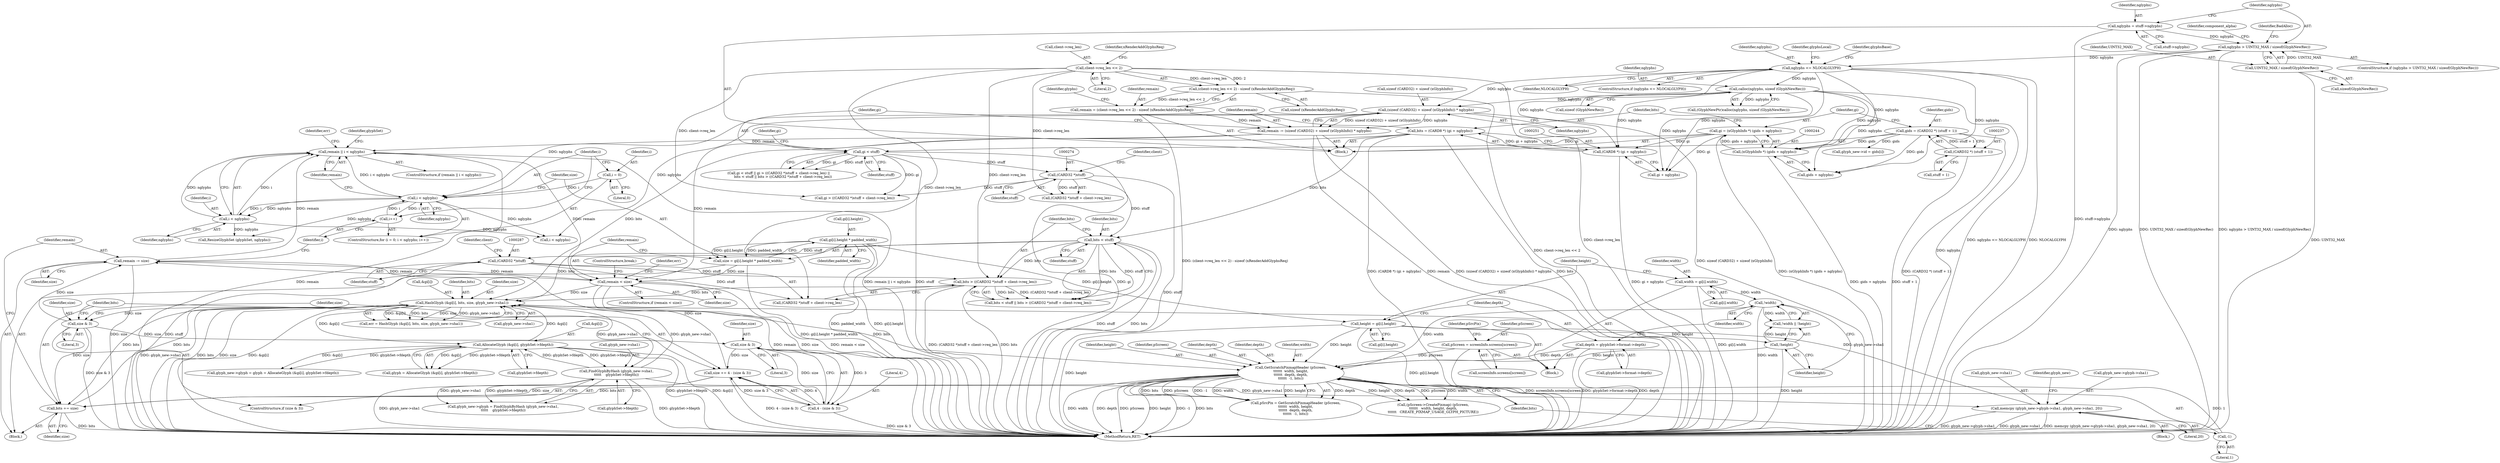 digraph "0_xserver_5725849a1b427cd4a72b84e57f211edb35838718@API" {
"1000601" [label="(Call,remain || i < nglyphs)"];
"1000597" [label="(Call,remain -= size)"];
"1000587" [label="(Call,size += 4 - (size & 3))"];
"1000589" [label="(Call,4 - (size & 3))"];
"1000591" [label="(Call,size & 3)"];
"1000584" [label="(Call,size & 3)"];
"1000324" [label="(Call,HashGlyph (&gi[i], bits, size, glyph_new->sha1))"];
"1000378" [label="(Call,AllocateGlyph (&gi[i], glyphSet->fdepth))"];
"1000341" [label="(Call,FindGlyphByHash (glyph_new->sha1,\n\t\t\t\t\t    glyphSet->fdepth))"];
"1000280" [label="(Call,bits < stuff)"];
"1000248" [label="(Call,bits = (CARD8 *) (gi + nglyphs))"];
"1000250" [label="(Call,(CARD8 *) (gi + nglyphs))"];
"1000241" [label="(Call,gi = (xGlyphInfo *) (gids + nglyphs))"];
"1000243" [label="(Call,(xGlyphInfo *) (gids + nglyphs))"];
"1000234" [label="(Call,gids = (CARD32 *) (stuff + 1))"];
"1000236" [label="(Call,(CARD32 *) (stuff + 1))"];
"1000194" [label="(Call,nglyphs <= NLOCALGLYPH)"];
"1000177" [label="(Call,nglyphs > UINT32_MAX / sizeof(GlyphNewRec))"];
"1000171" [label="(Call,nglyphs = stuff->nglyphs)"];
"1000179" [label="(Call,UINT32_MAX / sizeof(GlyphNewRec))"];
"1000212" [label="(Call,calloc(nglyphs, sizeof (GlyphNewRec)))"];
"1000273" [label="(Call,(CARD32 *)stuff)"];
"1000266" [label="(Call,gi < stuff)"];
"1000283" [label="(Call,bits > ((CARD32 *)stuff + client->req_len))"];
"1000286" [label="(Call,(CARD32 *)stuff)"];
"1000224" [label="(Call,client->req_len << 2)"];
"1000594" [label="(Call,bits += size)"];
"1000448" [label="(Call,GetScratchPixmapHeader (pScreen,\n\t\t\t\t\t\t  width, height,\n\t\t\t\t\t\t  depth, depth,\n\t\t\t\t\t\t  -1, bits))"];
"1000439" [label="(Call,pScreen = screenInfo.screens[screen])"];
"1000434" [label="(Call,!width)"];
"1000407" [label="(Call,width = gi[i].width)"];
"1000436" [label="(Call,!height)"];
"1000415" [label="(Call,height = gi[i].height)"];
"1000310" [label="(Call,gi[i].height * padded_width)"];
"1000423" [label="(Call,depth = glyphSet->format->depth)"];
"1000454" [label="(Call,-1)"];
"1000318" [label="(Call,remain < size)"];
"1000255" [label="(Call,remain -= (sizeof (CARD32) + sizeof (xGlyphInfo)) * nglyphs)"];
"1000257" [label="(Call,(sizeof (CARD32) + sizeof (xGlyphInfo)) * nglyphs)"];
"1000221" [label="(Call,remain = (client->req_len << 2) - sizeof (xRenderAddGlyphsReq))"];
"1000223" [label="(Call,(client->req_len << 2) - sizeof (xRenderAddGlyphsReq))"];
"1000308" [label="(Call,size = gi[i].height * padded_width)"];
"1000566" [label="(Call,memcpy (glyph_new->glyph->sha1, glyph_new->sha1, 20))"];
"1000301" [label="(Call,i < nglyphs)"];
"1000298" [label="(Call,i = 0)"];
"1000304" [label="(Call,i++)"];
"1000603" [label="(Call,i < nglyphs)"];
"1000258" [label="(Call,sizeof (CARD32) + sizeof (xGlyphInfo))"];
"1000424" [label="(Identifier,depth)"];
"1000172" [label="(Identifier,nglyphs)"];
"1000181" [label="(Call,sizeof(GlyphNewRec))"];
"1000415" [label="(Call,height = gi[i].height)"];
"1000228" [label="(Literal,2)"];
"1000408" [label="(Identifier,width)"];
"1000213" [label="(Identifier,nglyphs)"];
"1000249" [label="(Identifier,bits)"];
"1000171" [label="(Call,nglyphs = stuff->nglyphs)"];
"1000378" [label="(Call,AllocateGlyph (&gi[i], glyphSet->fdepth))"];
"1000298" [label="(Call,i = 0)"];
"1000290" [label="(Identifier,client)"];
"1000437" [label="(Identifier,height)"];
"1000594" [label="(Call,bits += size)"];
"1000376" [label="(Call,glyph = AllocateGlyph (&gi[i], glyphSet->fdepth))"];
"1000603" [label="(Call,i < nglyphs)"];
"1000212" [label="(Call,calloc(nglyphs, sizeof (GlyphNewRec)))"];
"1000224" [label="(Call,client->req_len << 2)"];
"1000590" [label="(Literal,4)"];
"1000263" [label="(Identifier,nglyphs)"];
"1000316" [label="(Identifier,padded_width)"];
"1000266" [label="(Call,gi < stuff)"];
"1000250" [label="(Call,(CARD8 *) (gi + nglyphs))"];
"1000186" [label="(Identifier,component_alpha)"];
"1000300" [label="(Literal,0)"];
"1000221" [label="(Call,remain = (client->req_len << 2) - sizeof (xRenderAddGlyphsReq))"];
"1000209" [label="(Identifier,glyphsBase)"];
"1000229" [label="(Call,sizeof (xRenderAddGlyphsReq))"];
"1000195" [label="(Identifier,nglyphs)"];
"1000319" [label="(Identifier,remain)"];
"1000105" [label="(Block,)"];
"1000252" [label="(Call,gi + nglyphs)"];
"1000598" [label="(Identifier,remain)"];
"1000282" [label="(Identifier,stuff)"];
"1000586" [label="(Literal,3)"];
"1000330" [label="(Identifier,size)"];
"1000599" [label="(Identifier,size)"];
"1000285" [label="(Call,(CARD32 *)stuff + client->req_len)"];
"1000238" [label="(Call,stuff + 1)"];
"1000271" [label="(Identifier,gi)"];
"1000435" [label="(Identifier,width)"];
"1000255" [label="(Call,remain -= (sizeof (CARD32) + sizeof (xGlyphInfo)) * nglyphs)"];
"1000223" [label="(Call,(client->req_len << 2) - sizeof (xRenderAddGlyphsReq))"];
"1000405" [label="(Block,)"];
"1000491" [label="(Call,(pScreen->CreatePixmap) (pScreen,\n\t\t\t\t\t\t   width, height, depth,\n\t\t\t\t\t\t   CREATE_PIXMAP_USAGE_GLYPH_PICTURE))"];
"1000447" [label="(Identifier,pSrcPix)"];
"1000605" [label="(Identifier,nglyphs)"];
"1000325" [label="(Call,&gi[i])"];
"1000322" [label="(Call,err = HashGlyph (&gi[i], bits, size, glyph_new->sha1))"];
"1000243" [label="(Call,(xGlyphInfo *) (gids + nglyphs))"];
"1000323" [label="(Identifier,err)"];
"1000433" [label="(Call,!width || !height)"];
"1000365" [label="(Block,)"];
"1000331" [label="(Call,glyph_new->sha1)"];
"1000286" [label="(Call,(CARD32 *)stuff)"];
"1000248" [label="(Call,bits = (CARD8 *) (gi + nglyphs))"];
"1000196" [label="(Identifier,NLOCALGLYPH)"];
"1000593" [label="(Literal,3)"];
"1000698" [label="(MethodReturn,RET)"];
"1000608" [label="(Identifier,err)"];
"1000222" [label="(Identifier,remain)"];
"1000280" [label="(Call,bits < stuff)"];
"1000588" [label="(Identifier,size)"];
"1000245" [label="(Call,gids + nglyphs)"];
"1000666" [label="(Call,i < nglyphs)"];
"1000602" [label="(Identifier,remain)"];
"1000379" [label="(Call,&gi[i])"];
"1000310" [label="(Call,gi[i].height * padded_width)"];
"1000416" [label="(Identifier,height)"];
"1000572" [label="(Call,glyph_new->sha1)"];
"1000383" [label="(Call,glyphSet->fdepth)"];
"1000194" [label="(Call,nglyphs <= NLOCALGLYPH)"];
"1000591" [label="(Call,size & 3)"];
"1000601" [label="(Call,remain || i < nglyphs)"];
"1000576" [label="(Call,glyph_new->id = gids[i])"];
"1000317" [label="(ControlStructure,if (remain < size))"];
"1000306" [label="(Block,)"];
"1000177" [label="(Call,nglyphs > UINT32_MAX / sizeof(GlyphNewRec))"];
"1000270" [label="(Call,gi > ((CARD32 *)stuff + client->req_len))"];
"1000341" [label="(Call,FindGlyphByHash (glyph_new->sha1,\n\t\t\t\t\t    glyphSet->fdepth))"];
"1000236" [label="(Call,(CARD32 *) (stuff + 1))"];
"1000321" [label="(ControlStructure,break;)"];
"1000578" [label="(Identifier,glyph_new)"];
"1000265" [label="(Call,gi < stuff || gi > ((CARD32 *)stuff + client->req_len) ||\n        bits < stuff || bits > ((CARD32 *)stuff + client->req_len))"];
"1000585" [label="(Identifier,size)"];
"1000451" [label="(Identifier,height)"];
"1000441" [label="(Call,screenInfo.screens[screen])"];
"1000283" [label="(Call,bits > ((CARD32 *)stuff + client->req_len))"];
"1000230" [label="(Identifier,xRenderAddGlyphsReq)"];
"1000409" [label="(Call,gi[i].width)"];
"1000210" [label="(Call,(GlyphNewPtr)calloc(nglyphs, sizeof (GlyphNewRec)))"];
"1000567" [label="(Call,glyph_new->glyph->sha1)"];
"1000256" [label="(Identifier,remain)"];
"1000436" [label="(Call,!height)"];
"1000242" [label="(Identifier,gi)"];
"1000614" [label="(Identifier,glyphSet)"];
"1000587" [label="(Call,size += 4 - (size & 3))"];
"1000235" [label="(Identifier,gids)"];
"1000297" [label="(ControlStructure,for (i = 0; i < nglyphs; i++))"];
"1000456" [label="(Identifier,bits)"];
"1000448" [label="(Call,GetScratchPixmapHeader (pScreen,\n\t\t\t\t\t\t  width, height,\n\t\t\t\t\t\t  depth, depth,\n\t\t\t\t\t\t  -1, bits))"];
"1000407" [label="(Call,width = gi[i].width)"];
"1000199" [label="(Identifier,glyphsLocal)"];
"1000449" [label="(Identifier,pScreen)"];
"1000234" [label="(Call,gids = (CARD32 *) (stuff + 1))"];
"1000592" [label="(Identifier,size)"];
"1000178" [label="(Identifier,nglyphs)"];
"1000345" [label="(Call,glyphSet->fdepth)"];
"1000452" [label="(Identifier,depth)"];
"1000575" [label="(Literal,20)"];
"1000232" [label="(Identifier,glyphs)"];
"1000604" [label="(Identifier,i)"];
"1000184" [label="(Identifier,BadAlloc)"];
"1000284" [label="(Identifier,bits)"];
"1000324" [label="(Call,HashGlyph (&gi[i], bits, size, glyph_new->sha1))"];
"1000453" [label="(Identifier,depth)"];
"1000267" [label="(Identifier,gi)"];
"1000425" [label="(Call,glyphSet->format->depth)"];
"1000273" [label="(Call,(CARD32 *)stuff)"];
"1000439" [label="(Call,pScreen = screenInfo.screens[screen])"];
"1000342" [label="(Call,glyph_new->sha1)"];
"1000597" [label="(Call,remain -= size)"];
"1000311" [label="(Call,gi[i].height)"];
"1000179" [label="(Call,UINT32_MAX / sizeof(GlyphNewRec))"];
"1000279" [label="(Call,bits < stuff || bits > ((CARD32 *)stuff + client->req_len))"];
"1000320" [label="(Identifier,size)"];
"1000566" [label="(Call,memcpy (glyph_new->glyph->sha1, glyph_new->sha1, 20))"];
"1000583" [label="(ControlStructure,if (size & 3))"];
"1000302" [label="(Identifier,i)"];
"1000305" [label="(Identifier,i)"];
"1000288" [label="(Identifier,stuff)"];
"1000318" [label="(Call,remain < size)"];
"1000450" [label="(Identifier,width)"];
"1000595" [label="(Identifier,bits)"];
"1000304" [label="(Call,i++)"];
"1000434" [label="(Call,!width)"];
"1000268" [label="(Identifier,stuff)"];
"1000275" [label="(Identifier,stuff)"];
"1000176" [label="(ControlStructure,if (nglyphs > UINT32_MAX / sizeof(GlyphNewRec)))"];
"1000440" [label="(Identifier,pScreen)"];
"1000257" [label="(Call,(sizeof (CARD32) + sizeof (xGlyphInfo)) * nglyphs)"];
"1000303" [label="(Identifier,nglyphs)"];
"1000372" [label="(Call,glyph_new->glyph = glyph = AllocateGlyph (&gi[i], glyphSet->fdepth))"];
"1000272" [label="(Call,(CARD32 *)stuff + client->req_len)"];
"1000299" [label="(Identifier,i)"];
"1000417" [label="(Call,gi[i].height)"];
"1000329" [label="(Identifier,bits)"];
"1000173" [label="(Call,stuff->nglyphs)"];
"1000596" [label="(Identifier,size)"];
"1000455" [label="(Literal,1)"];
"1000277" [label="(Identifier,client)"];
"1000225" [label="(Call,client->req_len)"];
"1000454" [label="(Call,-1)"];
"1000600" [label="(ControlStructure,if (remain || i < nglyphs))"];
"1000281" [label="(Identifier,bits)"];
"1000241" [label="(Call,gi = (xGlyphInfo *) (gids + nglyphs))"];
"1000309" [label="(Identifier,size)"];
"1000423" [label="(Call,depth = glyphSet->format->depth)"];
"1000301" [label="(Call,i < nglyphs)"];
"1000214" [label="(Call,sizeof (GlyphNewRec))"];
"1000589" [label="(Call,4 - (size & 3))"];
"1000613" [label="(Call,ResizeGlyphSet (glyphSet, nglyphs))"];
"1000446" [label="(Call,pSrcPix = GetScratchPixmapHeader (pScreen,\n\t\t\t\t\t\t  width, height,\n\t\t\t\t\t\t  depth, depth,\n\t\t\t\t\t\t  -1, bits))"];
"1000337" [label="(Call,glyph_new->glyph = FindGlyphByHash (glyph_new->sha1,\n\t\t\t\t\t    glyphSet->fdepth))"];
"1000180" [label="(Identifier,UINT32_MAX)"];
"1000193" [label="(ControlStructure,if (nglyphs <= NLOCALGLYPH))"];
"1000308" [label="(Call,size = gi[i].height * padded_width)"];
"1000584" [label="(Call,size & 3)"];
"1000601" -> "1000600"  [label="AST: "];
"1000601" -> "1000602"  [label="CFG: "];
"1000601" -> "1000603"  [label="CFG: "];
"1000602" -> "1000601"  [label="AST: "];
"1000603" -> "1000601"  [label="AST: "];
"1000608" -> "1000601"  [label="CFG: "];
"1000614" -> "1000601"  [label="CFG: "];
"1000601" -> "1000698"  [label="DDG: remain"];
"1000601" -> "1000698"  [label="DDG: remain || i < nglyphs"];
"1000597" -> "1000601"  [label="DDG: remain"];
"1000318" -> "1000601"  [label="DDG: remain"];
"1000255" -> "1000601"  [label="DDG: remain"];
"1000301" -> "1000601"  [label="DDG: i < nglyphs"];
"1000603" -> "1000601"  [label="DDG: i"];
"1000603" -> "1000601"  [label="DDG: nglyphs"];
"1000597" -> "1000306"  [label="AST: "];
"1000597" -> "1000599"  [label="CFG: "];
"1000598" -> "1000597"  [label="AST: "];
"1000599" -> "1000597"  [label="AST: "];
"1000305" -> "1000597"  [label="CFG: "];
"1000597" -> "1000698"  [label="DDG: size"];
"1000597" -> "1000318"  [label="DDG: remain"];
"1000587" -> "1000597"  [label="DDG: size"];
"1000584" -> "1000597"  [label="DDG: size"];
"1000318" -> "1000597"  [label="DDG: remain"];
"1000587" -> "1000583"  [label="AST: "];
"1000587" -> "1000589"  [label="CFG: "];
"1000588" -> "1000587"  [label="AST: "];
"1000589" -> "1000587"  [label="AST: "];
"1000595" -> "1000587"  [label="CFG: "];
"1000587" -> "1000698"  [label="DDG: 4 - (size & 3)"];
"1000589" -> "1000587"  [label="DDG: 4"];
"1000589" -> "1000587"  [label="DDG: size & 3"];
"1000591" -> "1000587"  [label="DDG: size"];
"1000587" -> "1000594"  [label="DDG: size"];
"1000589" -> "1000591"  [label="CFG: "];
"1000590" -> "1000589"  [label="AST: "];
"1000591" -> "1000589"  [label="AST: "];
"1000589" -> "1000698"  [label="DDG: size & 3"];
"1000591" -> "1000589"  [label="DDG: size"];
"1000591" -> "1000589"  [label="DDG: 3"];
"1000591" -> "1000593"  [label="CFG: "];
"1000592" -> "1000591"  [label="AST: "];
"1000593" -> "1000591"  [label="AST: "];
"1000584" -> "1000591"  [label="DDG: size"];
"1000584" -> "1000583"  [label="AST: "];
"1000584" -> "1000586"  [label="CFG: "];
"1000585" -> "1000584"  [label="AST: "];
"1000586" -> "1000584"  [label="AST: "];
"1000588" -> "1000584"  [label="CFG: "];
"1000595" -> "1000584"  [label="CFG: "];
"1000584" -> "1000698"  [label="DDG: size & 3"];
"1000324" -> "1000584"  [label="DDG: size"];
"1000584" -> "1000594"  [label="DDG: size"];
"1000324" -> "1000322"  [label="AST: "];
"1000324" -> "1000331"  [label="CFG: "];
"1000325" -> "1000324"  [label="AST: "];
"1000329" -> "1000324"  [label="AST: "];
"1000330" -> "1000324"  [label="AST: "];
"1000331" -> "1000324"  [label="AST: "];
"1000322" -> "1000324"  [label="CFG: "];
"1000324" -> "1000698"  [label="DDG: glyph_new->sha1"];
"1000324" -> "1000698"  [label="DDG: bits"];
"1000324" -> "1000698"  [label="DDG: size"];
"1000324" -> "1000698"  [label="DDG: &gi[i]"];
"1000324" -> "1000322"  [label="DDG: &gi[i]"];
"1000324" -> "1000322"  [label="DDG: bits"];
"1000324" -> "1000322"  [label="DDG: size"];
"1000324" -> "1000322"  [label="DDG: glyph_new->sha1"];
"1000378" -> "1000324"  [label="DDG: &gi[i]"];
"1000280" -> "1000324"  [label="DDG: bits"];
"1000248" -> "1000324"  [label="DDG: bits"];
"1000283" -> "1000324"  [label="DDG: bits"];
"1000594" -> "1000324"  [label="DDG: bits"];
"1000318" -> "1000324"  [label="DDG: size"];
"1000341" -> "1000324"  [label="DDG: glyph_new->sha1"];
"1000566" -> "1000324"  [label="DDG: glyph_new->sha1"];
"1000324" -> "1000341"  [label="DDG: glyph_new->sha1"];
"1000324" -> "1000378"  [label="DDG: &gi[i]"];
"1000324" -> "1000448"  [label="DDG: bits"];
"1000324" -> "1000594"  [label="DDG: bits"];
"1000378" -> "1000376"  [label="AST: "];
"1000378" -> "1000383"  [label="CFG: "];
"1000379" -> "1000378"  [label="AST: "];
"1000383" -> "1000378"  [label="AST: "];
"1000376" -> "1000378"  [label="CFG: "];
"1000378" -> "1000698"  [label="DDG: glyphSet->fdepth"];
"1000378" -> "1000698"  [label="DDG: &gi[i]"];
"1000378" -> "1000341"  [label="DDG: glyphSet->fdepth"];
"1000378" -> "1000372"  [label="DDG: &gi[i]"];
"1000378" -> "1000372"  [label="DDG: glyphSet->fdepth"];
"1000378" -> "1000376"  [label="DDG: &gi[i]"];
"1000378" -> "1000376"  [label="DDG: glyphSet->fdepth"];
"1000341" -> "1000378"  [label="DDG: glyphSet->fdepth"];
"1000341" -> "1000337"  [label="AST: "];
"1000341" -> "1000345"  [label="CFG: "];
"1000342" -> "1000341"  [label="AST: "];
"1000345" -> "1000341"  [label="AST: "];
"1000337" -> "1000341"  [label="CFG: "];
"1000341" -> "1000698"  [label="DDG: glyph_new->sha1"];
"1000341" -> "1000698"  [label="DDG: glyphSet->fdepth"];
"1000341" -> "1000337"  [label="DDG: glyph_new->sha1"];
"1000341" -> "1000337"  [label="DDG: glyphSet->fdepth"];
"1000341" -> "1000566"  [label="DDG: glyph_new->sha1"];
"1000280" -> "1000279"  [label="AST: "];
"1000280" -> "1000282"  [label="CFG: "];
"1000281" -> "1000280"  [label="AST: "];
"1000282" -> "1000280"  [label="AST: "];
"1000284" -> "1000280"  [label="CFG: "];
"1000279" -> "1000280"  [label="CFG: "];
"1000280" -> "1000698"  [label="DDG: stuff"];
"1000280" -> "1000698"  [label="DDG: bits"];
"1000280" -> "1000279"  [label="DDG: bits"];
"1000280" -> "1000279"  [label="DDG: stuff"];
"1000248" -> "1000280"  [label="DDG: bits"];
"1000273" -> "1000280"  [label="DDG: stuff"];
"1000280" -> "1000283"  [label="DDG: bits"];
"1000280" -> "1000286"  [label="DDG: stuff"];
"1000248" -> "1000105"  [label="AST: "];
"1000248" -> "1000250"  [label="CFG: "];
"1000249" -> "1000248"  [label="AST: "];
"1000250" -> "1000248"  [label="AST: "];
"1000256" -> "1000248"  [label="CFG: "];
"1000248" -> "1000698"  [label="DDG: (CARD8 *) (gi + nglyphs)"];
"1000248" -> "1000698"  [label="DDG: bits"];
"1000250" -> "1000248"  [label="DDG: gi + nglyphs"];
"1000250" -> "1000252"  [label="CFG: "];
"1000251" -> "1000250"  [label="AST: "];
"1000252" -> "1000250"  [label="AST: "];
"1000250" -> "1000698"  [label="DDG: gi + nglyphs"];
"1000241" -> "1000250"  [label="DDG: gi"];
"1000194" -> "1000250"  [label="DDG: nglyphs"];
"1000212" -> "1000250"  [label="DDG: nglyphs"];
"1000241" -> "1000105"  [label="AST: "];
"1000241" -> "1000243"  [label="CFG: "];
"1000242" -> "1000241"  [label="AST: "];
"1000243" -> "1000241"  [label="AST: "];
"1000249" -> "1000241"  [label="CFG: "];
"1000241" -> "1000698"  [label="DDG: (xGlyphInfo *) (gids + nglyphs)"];
"1000243" -> "1000241"  [label="DDG: gids + nglyphs"];
"1000241" -> "1000252"  [label="DDG: gi"];
"1000241" -> "1000266"  [label="DDG: gi"];
"1000243" -> "1000245"  [label="CFG: "];
"1000244" -> "1000243"  [label="AST: "];
"1000245" -> "1000243"  [label="AST: "];
"1000243" -> "1000698"  [label="DDG: gids + nglyphs"];
"1000234" -> "1000243"  [label="DDG: gids"];
"1000194" -> "1000243"  [label="DDG: nglyphs"];
"1000212" -> "1000243"  [label="DDG: nglyphs"];
"1000234" -> "1000105"  [label="AST: "];
"1000234" -> "1000236"  [label="CFG: "];
"1000235" -> "1000234"  [label="AST: "];
"1000236" -> "1000234"  [label="AST: "];
"1000242" -> "1000234"  [label="CFG: "];
"1000234" -> "1000698"  [label="DDG: (CARD32 *) (stuff + 1)"];
"1000236" -> "1000234"  [label="DDG: stuff + 1"];
"1000234" -> "1000245"  [label="DDG: gids"];
"1000234" -> "1000576"  [label="DDG: gids"];
"1000236" -> "1000238"  [label="CFG: "];
"1000237" -> "1000236"  [label="AST: "];
"1000238" -> "1000236"  [label="AST: "];
"1000236" -> "1000698"  [label="DDG: stuff + 1"];
"1000194" -> "1000193"  [label="AST: "];
"1000194" -> "1000196"  [label="CFG: "];
"1000195" -> "1000194"  [label="AST: "];
"1000196" -> "1000194"  [label="AST: "];
"1000199" -> "1000194"  [label="CFG: "];
"1000209" -> "1000194"  [label="CFG: "];
"1000194" -> "1000698"  [label="DDG: nglyphs <= NLOCALGLYPH"];
"1000194" -> "1000698"  [label="DDG: NLOCALGLYPH"];
"1000177" -> "1000194"  [label="DDG: nglyphs"];
"1000194" -> "1000212"  [label="DDG: nglyphs"];
"1000194" -> "1000245"  [label="DDG: nglyphs"];
"1000194" -> "1000252"  [label="DDG: nglyphs"];
"1000194" -> "1000257"  [label="DDG: nglyphs"];
"1000177" -> "1000176"  [label="AST: "];
"1000177" -> "1000179"  [label="CFG: "];
"1000178" -> "1000177"  [label="AST: "];
"1000179" -> "1000177"  [label="AST: "];
"1000184" -> "1000177"  [label="CFG: "];
"1000186" -> "1000177"  [label="CFG: "];
"1000177" -> "1000698"  [label="DDG: nglyphs"];
"1000177" -> "1000698"  [label="DDG: UINT32_MAX / sizeof(GlyphNewRec)"];
"1000177" -> "1000698"  [label="DDG: nglyphs > UINT32_MAX / sizeof(GlyphNewRec)"];
"1000171" -> "1000177"  [label="DDG: nglyphs"];
"1000179" -> "1000177"  [label="DDG: UINT32_MAX"];
"1000171" -> "1000105"  [label="AST: "];
"1000171" -> "1000173"  [label="CFG: "];
"1000172" -> "1000171"  [label="AST: "];
"1000173" -> "1000171"  [label="AST: "];
"1000178" -> "1000171"  [label="CFG: "];
"1000171" -> "1000698"  [label="DDG: stuff->nglyphs"];
"1000179" -> "1000181"  [label="CFG: "];
"1000180" -> "1000179"  [label="AST: "];
"1000181" -> "1000179"  [label="AST: "];
"1000179" -> "1000698"  [label="DDG: UINT32_MAX"];
"1000212" -> "1000210"  [label="AST: "];
"1000212" -> "1000214"  [label="CFG: "];
"1000213" -> "1000212"  [label="AST: "];
"1000214" -> "1000212"  [label="AST: "];
"1000210" -> "1000212"  [label="CFG: "];
"1000212" -> "1000698"  [label="DDG: nglyphs"];
"1000212" -> "1000210"  [label="DDG: nglyphs"];
"1000212" -> "1000245"  [label="DDG: nglyphs"];
"1000212" -> "1000252"  [label="DDG: nglyphs"];
"1000212" -> "1000257"  [label="DDG: nglyphs"];
"1000273" -> "1000272"  [label="AST: "];
"1000273" -> "1000275"  [label="CFG: "];
"1000274" -> "1000273"  [label="AST: "];
"1000275" -> "1000273"  [label="AST: "];
"1000277" -> "1000273"  [label="CFG: "];
"1000273" -> "1000698"  [label="DDG: stuff"];
"1000273" -> "1000270"  [label="DDG: stuff"];
"1000273" -> "1000272"  [label="DDG: stuff"];
"1000266" -> "1000273"  [label="DDG: stuff"];
"1000266" -> "1000265"  [label="AST: "];
"1000266" -> "1000268"  [label="CFG: "];
"1000267" -> "1000266"  [label="AST: "];
"1000268" -> "1000266"  [label="AST: "];
"1000271" -> "1000266"  [label="CFG: "];
"1000265" -> "1000266"  [label="CFG: "];
"1000266" -> "1000698"  [label="DDG: stuff"];
"1000266" -> "1000698"  [label="DDG: gi"];
"1000266" -> "1000265"  [label="DDG: gi"];
"1000266" -> "1000265"  [label="DDG: stuff"];
"1000266" -> "1000270"  [label="DDG: gi"];
"1000283" -> "1000279"  [label="AST: "];
"1000283" -> "1000285"  [label="CFG: "];
"1000284" -> "1000283"  [label="AST: "];
"1000285" -> "1000283"  [label="AST: "];
"1000279" -> "1000283"  [label="CFG: "];
"1000283" -> "1000698"  [label="DDG: (CARD32 *)stuff + client->req_len"];
"1000283" -> "1000698"  [label="DDG: bits"];
"1000283" -> "1000279"  [label="DDG: bits"];
"1000283" -> "1000279"  [label="DDG: (CARD32 *)stuff + client->req_len"];
"1000286" -> "1000283"  [label="DDG: stuff"];
"1000224" -> "1000283"  [label="DDG: client->req_len"];
"1000286" -> "1000285"  [label="AST: "];
"1000286" -> "1000288"  [label="CFG: "];
"1000287" -> "1000286"  [label="AST: "];
"1000288" -> "1000286"  [label="AST: "];
"1000290" -> "1000286"  [label="CFG: "];
"1000286" -> "1000698"  [label="DDG: stuff"];
"1000286" -> "1000285"  [label="DDG: stuff"];
"1000224" -> "1000223"  [label="AST: "];
"1000224" -> "1000228"  [label="CFG: "];
"1000225" -> "1000224"  [label="AST: "];
"1000228" -> "1000224"  [label="AST: "];
"1000230" -> "1000224"  [label="CFG: "];
"1000224" -> "1000698"  [label="DDG: client->req_len"];
"1000224" -> "1000223"  [label="DDG: client->req_len"];
"1000224" -> "1000223"  [label="DDG: 2"];
"1000224" -> "1000270"  [label="DDG: client->req_len"];
"1000224" -> "1000272"  [label="DDG: client->req_len"];
"1000224" -> "1000285"  [label="DDG: client->req_len"];
"1000594" -> "1000306"  [label="AST: "];
"1000594" -> "1000596"  [label="CFG: "];
"1000595" -> "1000594"  [label="AST: "];
"1000596" -> "1000594"  [label="AST: "];
"1000598" -> "1000594"  [label="CFG: "];
"1000594" -> "1000698"  [label="DDG: bits"];
"1000448" -> "1000594"  [label="DDG: bits"];
"1000448" -> "1000446"  [label="AST: "];
"1000448" -> "1000456"  [label="CFG: "];
"1000449" -> "1000448"  [label="AST: "];
"1000450" -> "1000448"  [label="AST: "];
"1000451" -> "1000448"  [label="AST: "];
"1000452" -> "1000448"  [label="AST: "];
"1000453" -> "1000448"  [label="AST: "];
"1000454" -> "1000448"  [label="AST: "];
"1000456" -> "1000448"  [label="AST: "];
"1000446" -> "1000448"  [label="CFG: "];
"1000448" -> "1000698"  [label="DDG: width"];
"1000448" -> "1000698"  [label="DDG: depth"];
"1000448" -> "1000698"  [label="DDG: pScreen"];
"1000448" -> "1000698"  [label="DDG: height"];
"1000448" -> "1000698"  [label="DDG: -1"];
"1000448" -> "1000698"  [label="DDG: bits"];
"1000448" -> "1000446"  [label="DDG: depth"];
"1000448" -> "1000446"  [label="DDG: bits"];
"1000448" -> "1000446"  [label="DDG: pScreen"];
"1000448" -> "1000446"  [label="DDG: -1"];
"1000448" -> "1000446"  [label="DDG: width"];
"1000448" -> "1000446"  [label="DDG: height"];
"1000439" -> "1000448"  [label="DDG: pScreen"];
"1000434" -> "1000448"  [label="DDG: width"];
"1000436" -> "1000448"  [label="DDG: height"];
"1000415" -> "1000448"  [label="DDG: height"];
"1000423" -> "1000448"  [label="DDG: depth"];
"1000454" -> "1000448"  [label="DDG: 1"];
"1000448" -> "1000491"  [label="DDG: pScreen"];
"1000448" -> "1000491"  [label="DDG: width"];
"1000448" -> "1000491"  [label="DDG: height"];
"1000448" -> "1000491"  [label="DDG: depth"];
"1000439" -> "1000405"  [label="AST: "];
"1000439" -> "1000441"  [label="CFG: "];
"1000440" -> "1000439"  [label="AST: "];
"1000441" -> "1000439"  [label="AST: "];
"1000447" -> "1000439"  [label="CFG: "];
"1000439" -> "1000698"  [label="DDG: screenInfo.screens[screen]"];
"1000434" -> "1000433"  [label="AST: "];
"1000434" -> "1000435"  [label="CFG: "];
"1000435" -> "1000434"  [label="AST: "];
"1000437" -> "1000434"  [label="CFG: "];
"1000433" -> "1000434"  [label="CFG: "];
"1000434" -> "1000698"  [label="DDG: width"];
"1000434" -> "1000433"  [label="DDG: width"];
"1000407" -> "1000434"  [label="DDG: width"];
"1000407" -> "1000405"  [label="AST: "];
"1000407" -> "1000409"  [label="CFG: "];
"1000408" -> "1000407"  [label="AST: "];
"1000409" -> "1000407"  [label="AST: "];
"1000416" -> "1000407"  [label="CFG: "];
"1000407" -> "1000698"  [label="DDG: gi[i].width"];
"1000436" -> "1000433"  [label="AST: "];
"1000436" -> "1000437"  [label="CFG: "];
"1000437" -> "1000436"  [label="AST: "];
"1000433" -> "1000436"  [label="CFG: "];
"1000436" -> "1000698"  [label="DDG: height"];
"1000436" -> "1000433"  [label="DDG: height"];
"1000415" -> "1000436"  [label="DDG: height"];
"1000415" -> "1000405"  [label="AST: "];
"1000415" -> "1000417"  [label="CFG: "];
"1000416" -> "1000415"  [label="AST: "];
"1000417" -> "1000415"  [label="AST: "];
"1000424" -> "1000415"  [label="CFG: "];
"1000415" -> "1000698"  [label="DDG: height"];
"1000415" -> "1000698"  [label="DDG: gi[i].height"];
"1000310" -> "1000415"  [label="DDG: gi[i].height"];
"1000310" -> "1000308"  [label="AST: "];
"1000310" -> "1000316"  [label="CFG: "];
"1000311" -> "1000310"  [label="AST: "];
"1000316" -> "1000310"  [label="AST: "];
"1000308" -> "1000310"  [label="CFG: "];
"1000310" -> "1000698"  [label="DDG: padded_width"];
"1000310" -> "1000698"  [label="DDG: gi[i].height"];
"1000310" -> "1000308"  [label="DDG: gi[i].height"];
"1000310" -> "1000308"  [label="DDG: padded_width"];
"1000423" -> "1000405"  [label="AST: "];
"1000423" -> "1000425"  [label="CFG: "];
"1000424" -> "1000423"  [label="AST: "];
"1000425" -> "1000423"  [label="AST: "];
"1000435" -> "1000423"  [label="CFG: "];
"1000423" -> "1000698"  [label="DDG: glyphSet->format->depth"];
"1000423" -> "1000698"  [label="DDG: depth"];
"1000454" -> "1000455"  [label="CFG: "];
"1000455" -> "1000454"  [label="AST: "];
"1000456" -> "1000454"  [label="CFG: "];
"1000318" -> "1000317"  [label="AST: "];
"1000318" -> "1000320"  [label="CFG: "];
"1000319" -> "1000318"  [label="AST: "];
"1000320" -> "1000318"  [label="AST: "];
"1000321" -> "1000318"  [label="CFG: "];
"1000323" -> "1000318"  [label="CFG: "];
"1000318" -> "1000698"  [label="DDG: remain < size"];
"1000318" -> "1000698"  [label="DDG: remain"];
"1000318" -> "1000698"  [label="DDG: size"];
"1000255" -> "1000318"  [label="DDG: remain"];
"1000308" -> "1000318"  [label="DDG: size"];
"1000255" -> "1000105"  [label="AST: "];
"1000255" -> "1000257"  [label="CFG: "];
"1000256" -> "1000255"  [label="AST: "];
"1000257" -> "1000255"  [label="AST: "];
"1000267" -> "1000255"  [label="CFG: "];
"1000255" -> "1000698"  [label="DDG: (sizeof (CARD32) + sizeof (xGlyphInfo)) * nglyphs"];
"1000255" -> "1000698"  [label="DDG: remain"];
"1000257" -> "1000255"  [label="DDG: sizeof (CARD32) + sizeof (xGlyphInfo)"];
"1000257" -> "1000255"  [label="DDG: nglyphs"];
"1000221" -> "1000255"  [label="DDG: remain"];
"1000257" -> "1000263"  [label="CFG: "];
"1000258" -> "1000257"  [label="AST: "];
"1000263" -> "1000257"  [label="AST: "];
"1000257" -> "1000698"  [label="DDG: sizeof (CARD32) + sizeof (xGlyphInfo)"];
"1000257" -> "1000301"  [label="DDG: nglyphs"];
"1000257" -> "1000666"  [label="DDG: nglyphs"];
"1000221" -> "1000105"  [label="AST: "];
"1000221" -> "1000223"  [label="CFG: "];
"1000222" -> "1000221"  [label="AST: "];
"1000223" -> "1000221"  [label="AST: "];
"1000232" -> "1000221"  [label="CFG: "];
"1000221" -> "1000698"  [label="DDG: (client->req_len << 2) - sizeof (xRenderAddGlyphsReq)"];
"1000223" -> "1000221"  [label="DDG: client->req_len << 2"];
"1000223" -> "1000229"  [label="CFG: "];
"1000229" -> "1000223"  [label="AST: "];
"1000223" -> "1000698"  [label="DDG: client->req_len << 2"];
"1000308" -> "1000306"  [label="AST: "];
"1000309" -> "1000308"  [label="AST: "];
"1000319" -> "1000308"  [label="CFG: "];
"1000308" -> "1000698"  [label="DDG: gi[i].height * padded_width"];
"1000566" -> "1000365"  [label="AST: "];
"1000566" -> "1000575"  [label="CFG: "];
"1000567" -> "1000566"  [label="AST: "];
"1000572" -> "1000566"  [label="AST: "];
"1000575" -> "1000566"  [label="AST: "];
"1000578" -> "1000566"  [label="CFG: "];
"1000566" -> "1000698"  [label="DDG: memcpy (glyph_new->glyph->sha1, glyph_new->sha1, 20)"];
"1000566" -> "1000698"  [label="DDG: glyph_new->glyph->sha1"];
"1000566" -> "1000698"  [label="DDG: glyph_new->sha1"];
"1000301" -> "1000297"  [label="AST: "];
"1000301" -> "1000303"  [label="CFG: "];
"1000302" -> "1000301"  [label="AST: "];
"1000303" -> "1000301"  [label="AST: "];
"1000309" -> "1000301"  [label="CFG: "];
"1000602" -> "1000301"  [label="CFG: "];
"1000298" -> "1000301"  [label="DDG: i"];
"1000304" -> "1000301"  [label="DDG: i"];
"1000301" -> "1000304"  [label="DDG: i"];
"1000301" -> "1000603"  [label="DDG: i"];
"1000301" -> "1000603"  [label="DDG: nglyphs"];
"1000301" -> "1000613"  [label="DDG: nglyphs"];
"1000301" -> "1000666"  [label="DDG: nglyphs"];
"1000298" -> "1000297"  [label="AST: "];
"1000298" -> "1000300"  [label="CFG: "];
"1000299" -> "1000298"  [label="AST: "];
"1000300" -> "1000298"  [label="AST: "];
"1000302" -> "1000298"  [label="CFG: "];
"1000304" -> "1000297"  [label="AST: "];
"1000304" -> "1000305"  [label="CFG: "];
"1000305" -> "1000304"  [label="AST: "];
"1000302" -> "1000304"  [label="CFG: "];
"1000603" -> "1000605"  [label="CFG: "];
"1000604" -> "1000603"  [label="AST: "];
"1000605" -> "1000603"  [label="AST: "];
"1000603" -> "1000613"  [label="DDG: nglyphs"];
"1000603" -> "1000666"  [label="DDG: nglyphs"];
}
